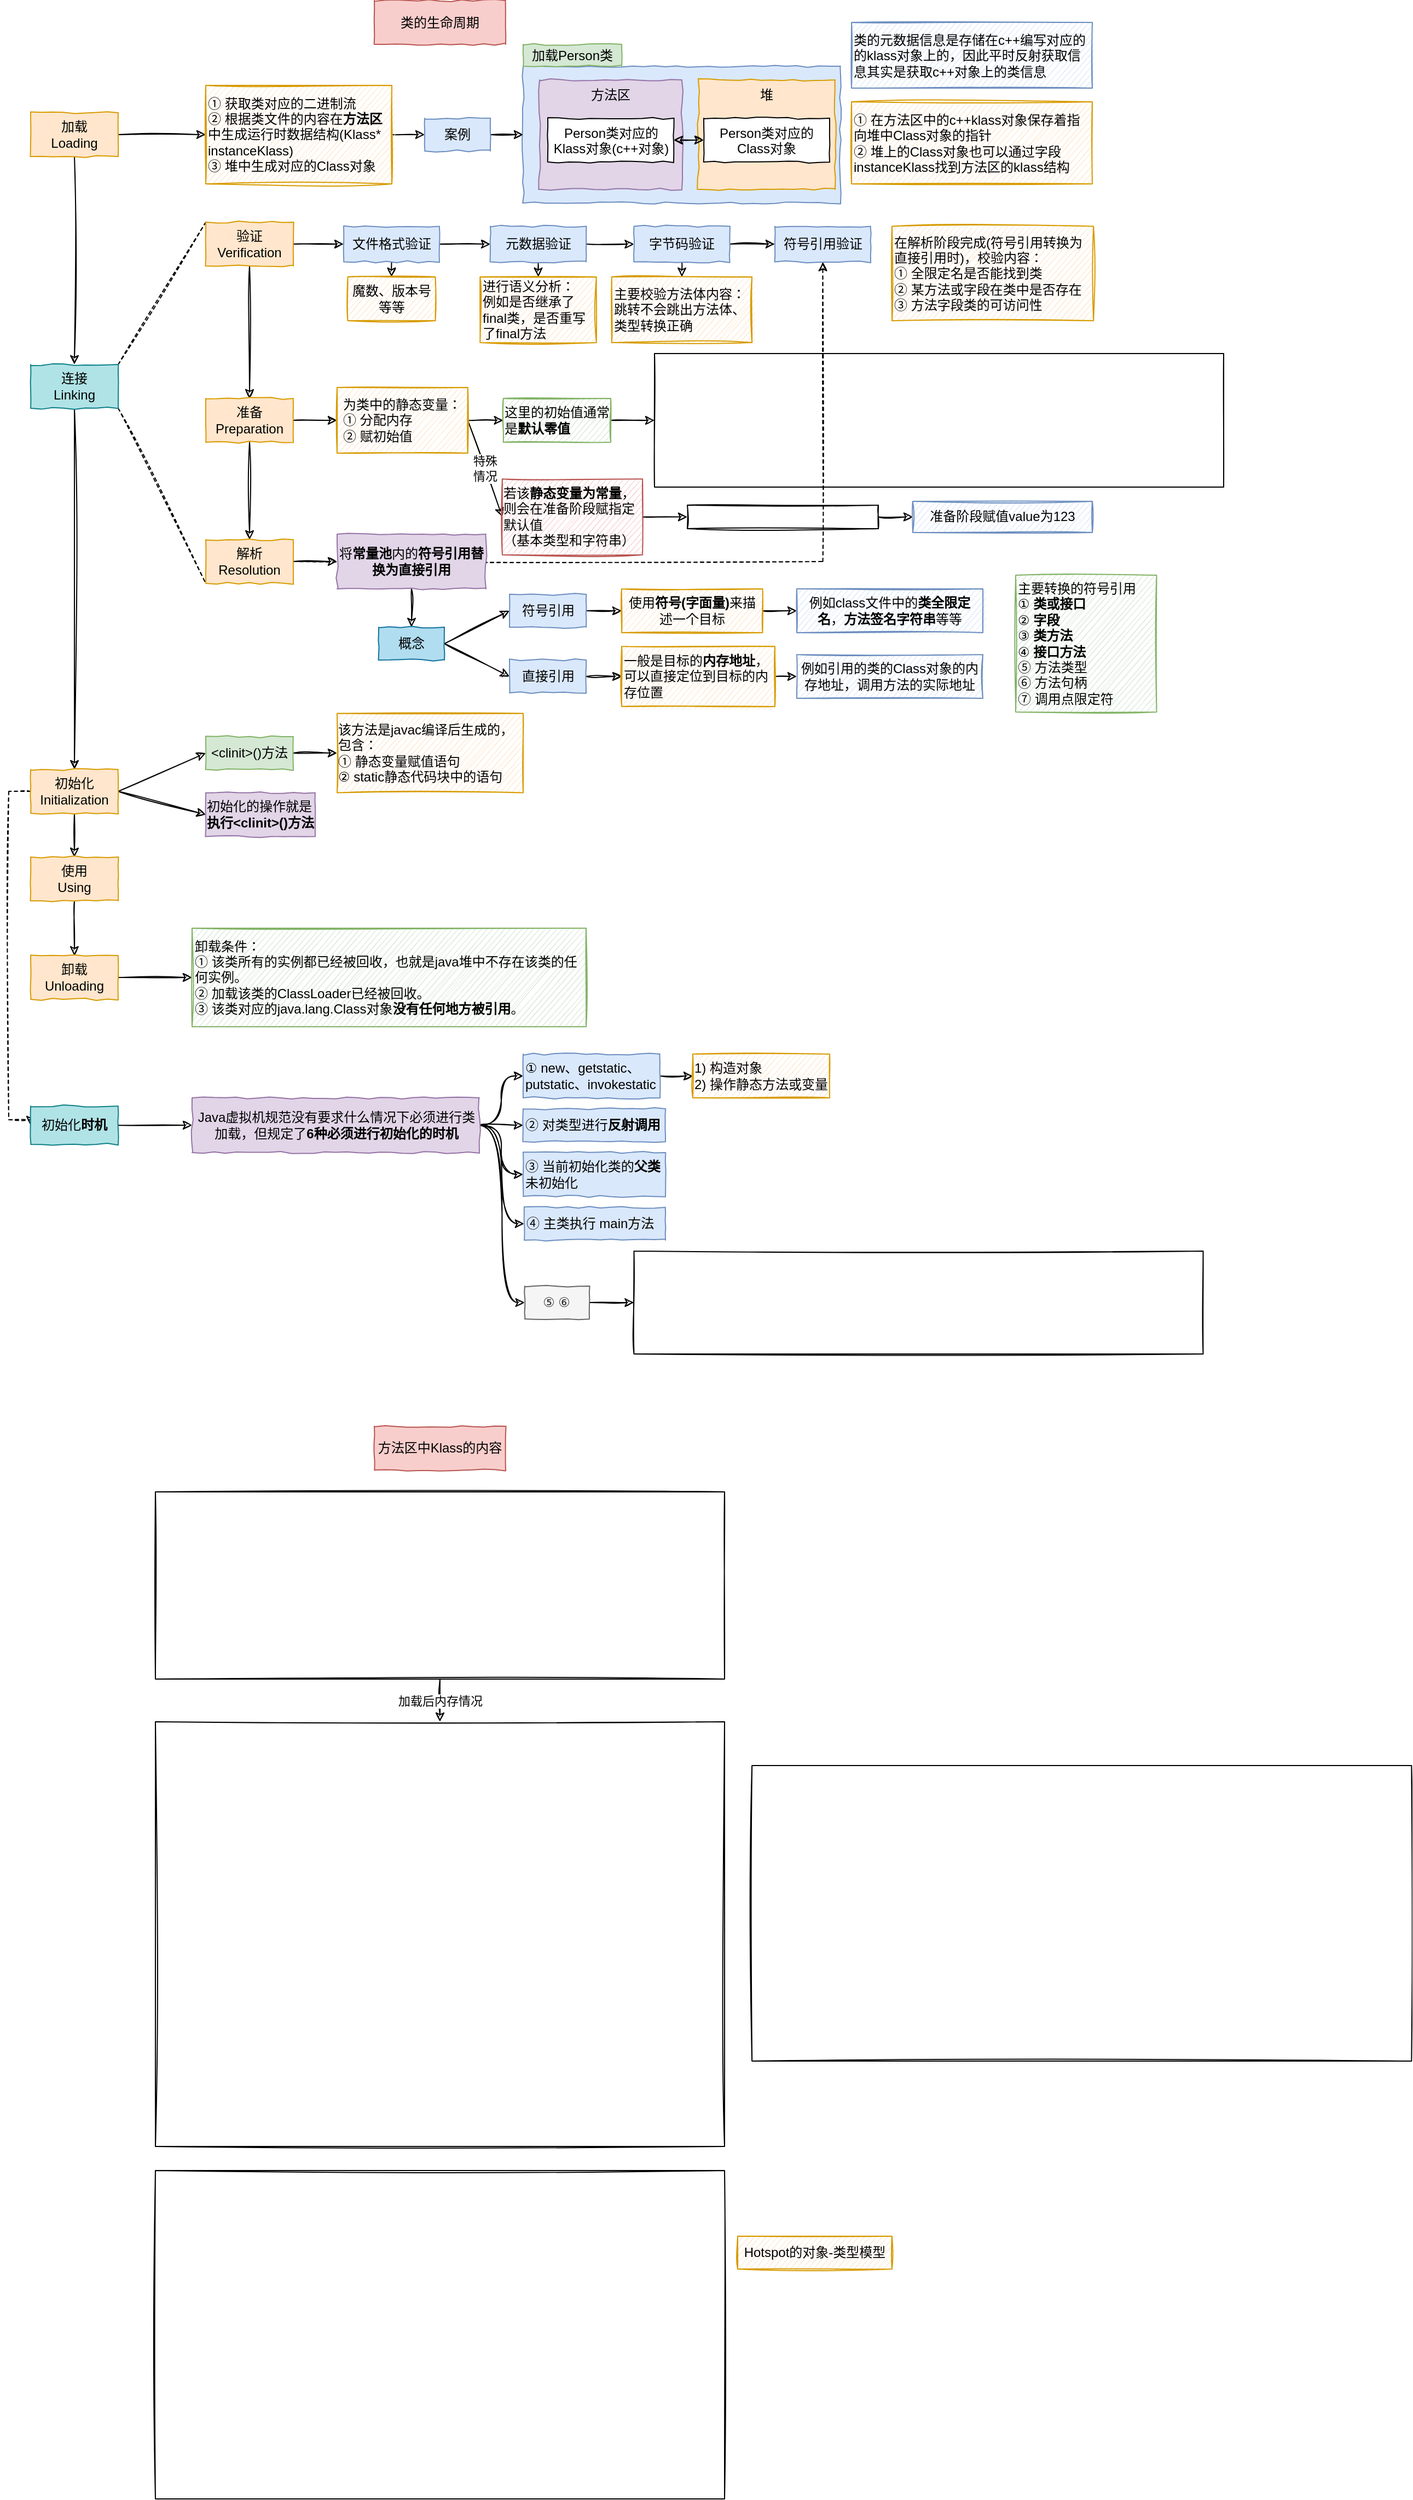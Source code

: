 <mxfile>
    <diagram id="hgsSg9nnZrVGJ6cD6uLR" name="第 1 页">
        <mxGraphModel dx="1161" dy="670" grid="1" gridSize="10" guides="1" tooltips="1" connect="1" arrows="1" fold="1" page="1" pageScale="1" pageWidth="827" pageHeight="1169" math="0" shadow="0">
            <root>
                <mxCell id="0"/>
                <mxCell id="1" parent="0"/>
                <mxCell id="2" value="类的生命周期" style="rounded=0;whiteSpace=wrap;html=1;fillColor=#f8cecc;strokeColor=#b85450;comic=1;" parent="1" vertex="1">
                    <mxGeometry x="354" y="17.5" width="120" height="40" as="geometry"/>
                </mxCell>
                <mxCell id="9" style="edgeStyle=none;html=1;exitX=0.5;exitY=1;exitDx=0;exitDy=0;entryX=0.5;entryY=0;entryDx=0;entryDy=0;sketch=1;" parent="1" source="3" target="4" edge="1">
                    <mxGeometry relative="1" as="geometry"/>
                </mxCell>
                <mxCell id="23" style="edgeStyle=none;sketch=1;html=1;exitX=1;exitY=0.5;exitDx=0;exitDy=0;entryX=0;entryY=0.5;entryDx=0;entryDy=0;endArrow=classic;endFill=1;" parent="1" source="3" target="22" edge="1">
                    <mxGeometry relative="1" as="geometry"/>
                </mxCell>
                <mxCell id="3" value="加载&lt;br&gt;Loading" style="rounded=0;whiteSpace=wrap;html=1;comic=1;fillColor=#ffe6cc;strokeColor=#d79b00;" parent="1" vertex="1">
                    <mxGeometry x="40" y="120" width="80" height="40" as="geometry"/>
                </mxCell>
                <mxCell id="10" style="edgeStyle=none;sketch=1;html=1;exitX=0.5;exitY=1;exitDx=0;exitDy=0;entryX=0.5;entryY=0;entryDx=0;entryDy=0;" parent="1" source="4" target="5" edge="1">
                    <mxGeometry relative="1" as="geometry"/>
                </mxCell>
                <mxCell id="19" style="edgeStyle=none;sketch=1;html=1;exitX=1;exitY=0;exitDx=0;exitDy=0;entryX=0;entryY=0;entryDx=0;entryDy=0;dashed=1;endArrow=none;endFill=0;" parent="1" source="4" target="13" edge="1">
                    <mxGeometry relative="1" as="geometry"/>
                </mxCell>
                <mxCell id="20" style="edgeStyle=none;sketch=1;html=1;exitX=1;exitY=1;exitDx=0;exitDy=0;entryX=0;entryY=1;entryDx=0;entryDy=0;dashed=1;endArrow=none;endFill=0;" parent="1" source="4" target="15" edge="1">
                    <mxGeometry relative="1" as="geometry"/>
                </mxCell>
                <mxCell id="4" value="连接&lt;br&gt;Linking" style="rounded=0;whiteSpace=wrap;html=1;comic=1;fillColor=#b0e3e6;strokeColor=#0e8088;" parent="1" vertex="1">
                    <mxGeometry x="40" y="350" width="80" height="40" as="geometry"/>
                </mxCell>
                <mxCell id="11" style="edgeStyle=none;sketch=1;html=1;exitX=0.5;exitY=1;exitDx=0;exitDy=0;entryX=0.5;entryY=0;entryDx=0;entryDy=0;" parent="1" source="5" target="6" edge="1">
                    <mxGeometry relative="1" as="geometry"/>
                </mxCell>
                <mxCell id="85" style="edgeStyle=none;rounded=0;sketch=1;html=1;exitX=1;exitY=0.5;exitDx=0;exitDy=0;entryX=0;entryY=0.5;entryDx=0;entryDy=0;startArrow=none;startFill=0;endArrow=classic;endFill=1;" parent="1" source="5" target="84" edge="1">
                    <mxGeometry relative="1" as="geometry"/>
                </mxCell>
                <mxCell id="89" style="edgeStyle=none;rounded=0;sketch=1;html=1;exitX=1;exitY=0.5;exitDx=0;exitDy=0;entryX=0;entryY=0.5;entryDx=0;entryDy=0;startArrow=none;startFill=0;endArrow=classic;endFill=1;" parent="1" source="5" target="88" edge="1">
                    <mxGeometry relative="1" as="geometry"/>
                </mxCell>
                <mxCell id="93" style="edgeStyle=orthogonalEdgeStyle;rounded=0;sketch=1;html=1;exitX=0;exitY=0.5;exitDx=0;exitDy=0;entryX=0;entryY=0.5;entryDx=0;entryDy=0;startArrow=none;startFill=0;endArrow=classic;endFill=1;dashed=1;" parent="1" source="5" target="92" edge="1">
                    <mxGeometry relative="1" as="geometry">
                        <Array as="points">
                            <mxPoint x="20" y="740"/>
                            <mxPoint x="20" y="1040"/>
                        </Array>
                    </mxGeometry>
                </mxCell>
                <mxCell id="5" value="初始化&lt;br&gt;Initialization" style="rounded=0;whiteSpace=wrap;html=1;comic=1;fillColor=#ffe6cc;strokeColor=#d79b00;" parent="1" vertex="1">
                    <mxGeometry x="40" y="720" width="80" height="40" as="geometry"/>
                </mxCell>
                <mxCell id="12" style="edgeStyle=none;sketch=1;html=1;exitX=0.5;exitY=1;exitDx=0;exitDy=0;entryX=0.5;entryY=0;entryDx=0;entryDy=0;" parent="1" source="6" target="8" edge="1">
                    <mxGeometry relative="1" as="geometry">
                        <mxPoint x="100" y="860" as="targetPoint"/>
                    </mxGeometry>
                </mxCell>
                <mxCell id="6" value="使用&lt;br&gt;Using" style="rounded=0;whiteSpace=wrap;html=1;comic=1;fillColor=#ffe6cc;strokeColor=#d79b00;" parent="1" vertex="1">
                    <mxGeometry x="40" y="800" width="80" height="40" as="geometry"/>
                </mxCell>
                <mxCell id="91" style="edgeStyle=none;rounded=0;sketch=1;html=1;exitX=1;exitY=0.5;exitDx=0;exitDy=0;entryX=0;entryY=0.5;entryDx=0;entryDy=0;startArrow=none;startFill=0;endArrow=classic;endFill=1;" parent="1" source="8" target="90" edge="1">
                    <mxGeometry relative="1" as="geometry"/>
                </mxCell>
                <mxCell id="8" value="卸载&lt;br&gt;Unloading" style="rounded=0;whiteSpace=wrap;html=1;comic=1;fillColor=#ffe6cc;strokeColor=#d79b00;" parent="1" vertex="1">
                    <mxGeometry x="40" y="890" width="80" height="40" as="geometry"/>
                </mxCell>
                <mxCell id="16" style="edgeStyle=none;sketch=1;html=1;exitX=0.5;exitY=1;exitDx=0;exitDy=0;entryX=0.5;entryY=0;entryDx=0;entryDy=0;" parent="1" source="13" target="14" edge="1">
                    <mxGeometry relative="1" as="geometry"/>
                </mxCell>
                <mxCell id="37" style="edgeStyle=none;sketch=1;html=1;exitX=1;exitY=0.5;exitDx=0;exitDy=0;entryX=0;entryY=0.5;entryDx=0;entryDy=0;startArrow=none;startFill=0;endArrow=classic;endFill=1;" parent="1" source="13" target="36" edge="1">
                    <mxGeometry relative="1" as="geometry"/>
                </mxCell>
                <mxCell id="13" value="验证&lt;br&gt;Verification" style="rounded=0;whiteSpace=wrap;html=1;comic=1;fillColor=#ffe6cc;strokeColor=#d79b00;" parent="1" vertex="1">
                    <mxGeometry x="200" y="220" width="80" height="40" as="geometry"/>
                </mxCell>
                <mxCell id="17" style="edgeStyle=none;sketch=1;html=1;exitX=0.5;exitY=1;exitDx=0;exitDy=0;entryX=0.5;entryY=0;entryDx=0;entryDy=0;" parent="1" source="14" target="15" edge="1">
                    <mxGeometry relative="1" as="geometry"/>
                </mxCell>
                <mxCell id="53" style="edgeStyle=orthogonalEdgeStyle;rounded=0;sketch=1;html=1;exitX=1;exitY=0.5;exitDx=0;exitDy=0;entryX=0;entryY=0.5;entryDx=0;entryDy=0;startArrow=none;startFill=0;endArrow=classic;endFill=1;" parent="1" source="14" target="52" edge="1">
                    <mxGeometry relative="1" as="geometry"/>
                </mxCell>
                <mxCell id="14" value="准备&lt;br&gt;Preparation" style="rounded=0;whiteSpace=wrap;html=1;comic=1;fillColor=#ffe6cc;strokeColor=#d79b00;" parent="1" vertex="1">
                    <mxGeometry x="200" y="381" width="80" height="40" as="geometry"/>
                </mxCell>
                <mxCell id="51" style="edgeStyle=orthogonalEdgeStyle;sketch=1;html=1;exitX=1;exitY=0.5;exitDx=0;exitDy=0;entryX=0.5;entryY=1;entryDx=0;entryDy=0;startArrow=none;startFill=0;endArrow=classic;endFill=1;rounded=0;dashed=1;" parent="1" source="15" target="42" edge="1">
                    <mxGeometry relative="1" as="geometry"/>
                </mxCell>
                <mxCell id="67" style="edgeStyle=none;rounded=0;sketch=1;html=1;exitX=1;exitY=0.5;exitDx=0;exitDy=0;entryX=0;entryY=0.5;entryDx=0;entryDy=0;startArrow=none;startFill=0;endArrow=classic;endFill=1;" parent="1" source="15" target="65" edge="1">
                    <mxGeometry relative="1" as="geometry"/>
                </mxCell>
                <mxCell id="15" value="解析&lt;br&gt;Resolution" style="rounded=0;whiteSpace=wrap;html=1;comic=1;fillColor=#ffe6cc;strokeColor=#d79b00;" parent="1" vertex="1">
                    <mxGeometry x="200" y="510" width="80" height="40" as="geometry"/>
                </mxCell>
                <mxCell id="26" style="edgeStyle=none;sketch=1;html=1;exitX=1;exitY=0.5;exitDx=0;exitDy=0;entryX=0;entryY=0.5;entryDx=0;entryDy=0;endArrow=classic;endFill=1;" parent="1" source="22" target="25" edge="1">
                    <mxGeometry relative="1" as="geometry"/>
                </mxCell>
                <mxCell id="22" value="① 获取类对应的二进制流&lt;br&gt;② 根据类文件的内容在&lt;b&gt;方法区&lt;/b&gt;中生成运行时数据结构(Klass* instanceKlass)&lt;br&gt;③ 堆中生成对应的Class对象" style="rounded=0;whiteSpace=wrap;html=1;comic=1;fillColor=#ffe6cc;strokeColor=#d79b00;sketch=1;align=left;" parent="1" vertex="1">
                    <mxGeometry x="200" y="95" width="170" height="90" as="geometry"/>
                </mxCell>
                <mxCell id="24" value="" style="rounded=0;whiteSpace=wrap;html=1;comic=1;fillColor=#dae8fc;strokeColor=#6c8ebf;" parent="1" vertex="1">
                    <mxGeometry x="490" y="77.5" width="290" height="125" as="geometry"/>
                </mxCell>
                <mxCell id="27" style="edgeStyle=none;sketch=1;html=1;exitX=1;exitY=0.5;exitDx=0;exitDy=0;entryX=0;entryY=0.5;entryDx=0;entryDy=0;endArrow=classic;endFill=1;" parent="1" source="25" target="24" edge="1">
                    <mxGeometry relative="1" as="geometry"/>
                </mxCell>
                <mxCell id="25" value="案例" style="rounded=0;whiteSpace=wrap;html=1;comic=1;fillColor=#dae8fc;strokeColor=#6c8ebf;" parent="1" vertex="1">
                    <mxGeometry x="400" y="125" width="60" height="30" as="geometry"/>
                </mxCell>
                <mxCell id="28" value="&lt;span&gt;加载Person类&lt;/span&gt;" style="rounded=0;whiteSpace=wrap;html=1;comic=1;fillColor=#d5e8d4;strokeColor=#82b366;" parent="1" vertex="1">
                    <mxGeometry x="490" y="57.5" width="90" height="20" as="geometry"/>
                </mxCell>
                <mxCell id="29" value="堆" style="rounded=0;whiteSpace=wrap;html=1;comic=1;fillColor=#ffe6cc;strokeColor=#d79b00;verticalAlign=top;align=center;" parent="1" vertex="1">
                    <mxGeometry x="650" y="90" width="125" height="100" as="geometry"/>
                </mxCell>
                <mxCell id="30" value="方法区" style="rounded=0;whiteSpace=wrap;html=1;comic=1;fillColor=#e1d5e7;strokeColor=#9673a6;verticalAlign=top;align=center;" parent="1" vertex="1">
                    <mxGeometry x="505" y="90" width="130" height="100" as="geometry"/>
                </mxCell>
                <mxCell id="33" style="edgeStyle=none;sketch=1;html=1;exitX=1;exitY=0.5;exitDx=0;exitDy=0;entryX=0;entryY=0.5;entryDx=0;entryDy=0;endArrow=classic;endFill=1;startArrow=classic;startFill=1;" parent="1" source="31" target="32" edge="1">
                    <mxGeometry relative="1" as="geometry"/>
                </mxCell>
                <mxCell id="31" value="Person类对应的Klass对象(c++对象)" style="rounded=0;whiteSpace=wrap;html=1;comic=1;verticalAlign=top;align=center;" parent="1" vertex="1">
                    <mxGeometry x="512.5" y="125" width="115" height="40" as="geometry"/>
                </mxCell>
                <mxCell id="32" value="Person类对应的Class对象" style="rounded=0;whiteSpace=wrap;html=1;comic=1;verticalAlign=top;align=center;" parent="1" vertex="1">
                    <mxGeometry x="655" y="125" width="115" height="40" as="geometry"/>
                </mxCell>
                <mxCell id="34" value="① 在方法区中的c++klass对象保存着指向堆中Class对象的指针&lt;br&gt;② 堆上的Class对象也可以通过字段instanceKlass找到方法区的klass结构" style="rounded=0;whiteSpace=wrap;html=1;comic=1;fillColor=#ffe6cc;strokeColor=#d79b00;sketch=1;align=left;" parent="1" vertex="1">
                    <mxGeometry x="790" y="110" width="220" height="75" as="geometry"/>
                </mxCell>
                <mxCell id="35" value="类的元数据信息是存储在c++编写对应的的klass对象上的，因此平时反射获取信息其实是获取c++对象上的类信息" style="rounded=0;whiteSpace=wrap;html=1;comic=1;fillColor=#dae8fc;strokeColor=#6c8ebf;sketch=1;align=left;" parent="1" vertex="1">
                    <mxGeometry x="790" y="37.5" width="220" height="60" as="geometry"/>
                </mxCell>
                <mxCell id="39" style="edgeStyle=none;sketch=1;html=1;exitX=1;exitY=0.5;exitDx=0;exitDy=0;entryX=0;entryY=0.5;entryDx=0;entryDy=0;startArrow=none;startFill=0;endArrow=classic;endFill=1;" parent="1" source="36" target="38" edge="1">
                    <mxGeometry relative="1" as="geometry"/>
                </mxCell>
                <mxCell id="45" style="edgeStyle=none;sketch=1;html=1;exitX=0.5;exitY=1;exitDx=0;exitDy=0;entryX=0.5;entryY=0;entryDx=0;entryDy=0;startArrow=none;startFill=0;endArrow=classic;endFill=1;" parent="1" source="36" target="44" edge="1">
                    <mxGeometry relative="1" as="geometry"/>
                </mxCell>
                <mxCell id="36" value="文件格式验证" style="rounded=0;whiteSpace=wrap;html=1;comic=1;sketch=0;align=center;fillColor=#dae8fc;strokeColor=#6c8ebf;" parent="1" vertex="1">
                    <mxGeometry x="326" y="223.75" width="87.5" height="32.5" as="geometry"/>
                </mxCell>
                <mxCell id="41" style="edgeStyle=none;sketch=1;html=1;exitX=1;exitY=0.5;exitDx=0;exitDy=0;entryX=0;entryY=0.5;entryDx=0;entryDy=0;startArrow=none;startFill=0;endArrow=classic;endFill=1;" parent="1" source="38" target="40" edge="1">
                    <mxGeometry relative="1" as="geometry"/>
                </mxCell>
                <mxCell id="47" style="edgeStyle=none;sketch=1;html=1;exitX=0.5;exitY=1;exitDx=0;exitDy=0;entryX=0.5;entryY=0;entryDx=0;entryDy=0;startArrow=none;startFill=0;endArrow=classic;endFill=1;" parent="1" source="38" target="46" edge="1">
                    <mxGeometry relative="1" as="geometry"/>
                </mxCell>
                <mxCell id="38" value="元数据验证" style="rounded=0;whiteSpace=wrap;html=1;comic=1;sketch=0;align=center;fillColor=#dae8fc;strokeColor=#6c8ebf;" parent="1" vertex="1">
                    <mxGeometry x="460" y="223.75" width="87.5" height="32.5" as="geometry"/>
                </mxCell>
                <mxCell id="43" style="edgeStyle=none;sketch=1;html=1;exitX=1;exitY=0.5;exitDx=0;exitDy=0;entryX=0;entryY=0.5;entryDx=0;entryDy=0;startArrow=none;startFill=0;endArrow=classic;endFill=1;" parent="1" source="40" target="42" edge="1">
                    <mxGeometry relative="1" as="geometry"/>
                </mxCell>
                <mxCell id="49" style="edgeStyle=none;sketch=1;html=1;exitX=0.5;exitY=1;exitDx=0;exitDy=0;entryX=0.5;entryY=0;entryDx=0;entryDy=0;startArrow=none;startFill=0;endArrow=classic;endFill=1;" parent="1" source="40" target="48" edge="1">
                    <mxGeometry relative="1" as="geometry"/>
                </mxCell>
                <mxCell id="40" value="字节码验证" style="rounded=0;whiteSpace=wrap;html=1;comic=1;sketch=0;align=center;fillColor=#dae8fc;strokeColor=#6c8ebf;" parent="1" vertex="1">
                    <mxGeometry x="591.25" y="223.75" width="87.5" height="32.5" as="geometry"/>
                </mxCell>
                <mxCell id="42" value="符号引用验证" style="rounded=0;whiteSpace=wrap;html=1;comic=1;sketch=0;align=center;fillColor=#dae8fc;strokeColor=#6c8ebf;" parent="1" vertex="1">
                    <mxGeometry x="720" y="223.75" width="87.5" height="32.5" as="geometry"/>
                </mxCell>
                <mxCell id="44" value="魔数、版本号等等" style="rounded=0;whiteSpace=wrap;html=1;comic=1;fillColor=#ffe6cc;strokeColor=#d79b00;sketch=1;" parent="1" vertex="1">
                    <mxGeometry x="329.75" y="270" width="80" height="40" as="geometry"/>
                </mxCell>
                <mxCell id="46" value="进行语义分析：&lt;br&gt;例如是否继承了final类，是否重写了final方法" style="rounded=0;whiteSpace=wrap;html=1;comic=1;fillColor=#ffe6cc;strokeColor=#d79b00;sketch=1;align=left;" parent="1" vertex="1">
                    <mxGeometry x="450.63" y="270" width="106.25" height="60" as="geometry"/>
                </mxCell>
                <mxCell id="48" value="主要校验方法体内容：&lt;br&gt;跳转不会跳出方法体、类型转换正确" style="rounded=0;whiteSpace=wrap;html=1;comic=1;fillColor=#ffe6cc;strokeColor=#d79b00;sketch=1;align=left;" parent="1" vertex="1">
                    <mxGeometry x="570.94" y="270" width="128.13" height="60" as="geometry"/>
                </mxCell>
                <mxCell id="50" value="在解析阶段完成(符号引用转换为直接引用时)，校验内容：&lt;br&gt;① 全限定名是否能找到类&lt;br&gt;② 某方法或字段在类中是否存在&lt;br&gt;③ 方法字段类的可访问性" style="rounded=0;whiteSpace=wrap;html=1;comic=1;fillColor=#ffe6cc;strokeColor=#d79b00;sketch=1;align=left;" parent="1" vertex="1">
                    <mxGeometry x="827" y="223.75" width="184.07" height="86.25" as="geometry"/>
                </mxCell>
                <mxCell id="55" style="edgeStyle=orthogonalEdgeStyle;rounded=0;sketch=1;html=1;exitX=1;exitY=0.5;exitDx=0;exitDy=0;entryX=0;entryY=0.5;entryDx=0;entryDy=0;startArrow=none;startFill=0;endArrow=classic;endFill=1;" parent="1" source="52" target="54" edge="1">
                    <mxGeometry relative="1" as="geometry"/>
                </mxCell>
                <mxCell id="59" value="特殊&lt;br&gt;情况" style="rounded=0;sketch=1;html=1;exitX=1;exitY=0.5;exitDx=0;exitDy=0;entryX=0;entryY=0.5;entryDx=0;entryDy=0;startArrow=none;startFill=0;endArrow=classic;endFill=1;" parent="1" source="52" target="58" edge="1">
                    <mxGeometry relative="1" as="geometry"/>
                </mxCell>
                <mxCell id="52" value="&lt;div style=&quot;text-align: left&quot;&gt;&lt;span&gt;为类中的静态变量：&lt;/span&gt;&lt;/div&gt;&lt;div style=&quot;text-align: left&quot;&gt;&lt;span&gt;① 分配内存&lt;/span&gt;&lt;/div&gt;&lt;div style=&quot;text-align: left&quot;&gt;&lt;span&gt;② 赋初始值&lt;/span&gt;&lt;/div&gt;" style="rounded=0;whiteSpace=wrap;html=1;comic=1;fillColor=#ffe6cc;strokeColor=#d79b00;sketch=1;" parent="1" vertex="1">
                    <mxGeometry x="320" y="371" width="119.37" height="60" as="geometry"/>
                </mxCell>
                <mxCell id="57" style="edgeStyle=orthogonalEdgeStyle;rounded=0;sketch=1;html=1;exitX=1;exitY=0.5;exitDx=0;exitDy=0;entryX=0;entryY=0.5;entryDx=0;entryDy=0;startArrow=none;startFill=0;endArrow=classic;endFill=1;" parent="1" source="54" target="56" edge="1">
                    <mxGeometry relative="1" as="geometry"/>
                </mxCell>
                <mxCell id="54" value="&lt;div style=&quot;text-align: left&quot;&gt;这里的初始值通常是&lt;b&gt;默认零值&lt;/b&gt;&lt;/div&gt;" style="rounded=0;whiteSpace=wrap;html=1;comic=1;fillColor=#d5e8d4;strokeColor=#82b366;sketch=1;" parent="1" vertex="1">
                    <mxGeometry x="471.88" y="381" width="98.12" height="40" as="geometry"/>
                </mxCell>
                <mxCell id="56" value="" style="shape=image;imageAspect=0;aspect=fixed;verticalLabelPosition=bottom;verticalAlign=top;comic=1;sketch=1;image=https://codereaper-image-bed.oss-cn-shenzhen.aliyuncs.com/img/image-20220821221722133.png;imageBorder=default;" parent="1" vertex="1">
                    <mxGeometry x="610" y="340" width="520" height="122" as="geometry"/>
                </mxCell>
                <mxCell id="61" style="edgeStyle=none;rounded=0;sketch=1;html=1;exitX=1;exitY=0.5;exitDx=0;exitDy=0;entryX=0;entryY=0.5;entryDx=0;entryDy=0;startArrow=none;startFill=0;endArrow=classic;endFill=1;" parent="1" source="58" target="60" edge="1">
                    <mxGeometry relative="1" as="geometry"/>
                </mxCell>
                <mxCell id="58" value="&lt;div style=&quot;text-align: left&quot;&gt;若该&lt;b&gt;静态变量为常量&lt;/b&gt;，则会在准备阶段赋指定默认值&lt;/div&gt;&lt;div style=&quot;text-align: left&quot;&gt;（基本类型和字符串）&lt;/div&gt;" style="rounded=0;whiteSpace=wrap;html=1;comic=1;fillColor=#f8cecc;strokeColor=#b85450;sketch=1;" parent="1" vertex="1">
                    <mxGeometry x="470.94" y="454.63" width="128.12" height="69.26" as="geometry"/>
                </mxCell>
                <mxCell id="64" style="edgeStyle=none;rounded=0;sketch=1;html=1;exitX=1;exitY=0.5;exitDx=0;exitDy=0;entryX=0;entryY=0.5;entryDx=0;entryDy=0;startArrow=none;startFill=0;endArrow=classic;endFill=1;" parent="1" source="60" target="63" edge="1">
                    <mxGeometry relative="1" as="geometry"/>
                </mxCell>
                <mxCell id="60" value="" style="shape=image;imageAspect=0;aspect=fixed;verticalLabelPosition=bottom;verticalAlign=top;comic=1;sketch=1;image=https://codereaper-image-bed.oss-cn-shenzhen.aliyuncs.com/img/image-20220821221933567.png;imageBorder=default;" parent="1" vertex="1">
                    <mxGeometry x="640" y="478.5" width="174.5" height="21.51" as="geometry"/>
                </mxCell>
                <mxCell id="63" value="&lt;div style=&quot;text-align: left&quot;&gt;准备阶段赋值value为123&lt;/div&gt;" style="rounded=0;whiteSpace=wrap;html=1;comic=1;fillColor=#dae8fc;strokeColor=#6c8ebf;sketch=1;" parent="1" vertex="1">
                    <mxGeometry x="845.94" y="475.01" width="164.06" height="28.5" as="geometry"/>
                </mxCell>
                <mxCell id="69" style="edgeStyle=none;rounded=0;sketch=1;html=1;exitX=0.5;exitY=1;exitDx=0;exitDy=0;entryX=0.5;entryY=0;entryDx=0;entryDy=0;startArrow=none;startFill=0;endArrow=classic;endFill=1;" parent="1" source="65" target="68" edge="1">
                    <mxGeometry relative="1" as="geometry"/>
                </mxCell>
                <mxCell id="65" value="将&lt;b&gt;常量池&lt;/b&gt;内的&lt;b&gt;符号引用替换为直接引用&lt;/b&gt;" style="rounded=0;whiteSpace=wrap;html=1;comic=1;fillColor=#e1d5e7;strokeColor=#9673a6;" parent="1" vertex="1">
                    <mxGeometry x="320" y="505" width="136" height="50" as="geometry"/>
                </mxCell>
                <mxCell id="71" style="edgeStyle=none;rounded=0;sketch=1;html=1;exitX=1;exitY=0.5;exitDx=0;exitDy=0;entryX=0;entryY=0.5;entryDx=0;entryDy=0;startArrow=none;startFill=0;endArrow=classic;endFill=1;" parent="1" source="68" target="70" edge="1">
                    <mxGeometry relative="1" as="geometry"/>
                </mxCell>
                <mxCell id="74" style="edgeStyle=none;rounded=0;sketch=1;html=1;exitX=1;exitY=0.5;exitDx=0;exitDy=0;entryX=0;entryY=0.5;entryDx=0;entryDy=0;startArrow=none;startFill=0;endArrow=classic;endFill=1;" parent="1" source="68" target="73" edge="1">
                    <mxGeometry relative="1" as="geometry"/>
                </mxCell>
                <mxCell id="68" value="概念" style="rounded=0;whiteSpace=wrap;html=1;comic=1;fillColor=#b1ddf0;strokeColor=#10739e;" parent="1" vertex="1">
                    <mxGeometry x="358" y="590" width="60" height="30" as="geometry"/>
                </mxCell>
                <mxCell id="76" style="edgeStyle=none;rounded=0;sketch=1;html=1;exitX=1;exitY=0.5;exitDx=0;exitDy=0;entryX=0;entryY=0.5;entryDx=0;entryDy=0;startArrow=none;startFill=0;endArrow=classic;endFill=1;" parent="1" source="70" target="75" edge="1">
                    <mxGeometry relative="1" as="geometry"/>
                </mxCell>
                <mxCell id="70" value="符号引用" style="rounded=0;whiteSpace=wrap;html=1;comic=1;fillColor=#dae8fc;strokeColor=#6c8ebf;" parent="1" vertex="1">
                    <mxGeometry x="477.5" y="560" width="70" height="30" as="geometry"/>
                </mxCell>
                <mxCell id="80" style="edgeStyle=none;rounded=0;sketch=1;html=1;exitX=1;exitY=0.5;exitDx=0;exitDy=0;entryX=0;entryY=0.5;entryDx=0;entryDy=0;startArrow=none;startFill=0;endArrow=classic;endFill=1;" parent="1" source="73" target="79" edge="1">
                    <mxGeometry relative="1" as="geometry"/>
                </mxCell>
                <mxCell id="73" value="直接引用" style="rounded=0;whiteSpace=wrap;html=1;comic=1;fillColor=#dae8fc;strokeColor=#6c8ebf;" parent="1" vertex="1">
                    <mxGeometry x="477.5" y="620" width="70" height="30" as="geometry"/>
                </mxCell>
                <mxCell id="78" style="edgeStyle=none;rounded=0;sketch=1;html=1;exitX=1;exitY=0.5;exitDx=0;exitDy=0;entryX=0;entryY=0.5;entryDx=0;entryDy=0;startArrow=none;startFill=0;endArrow=classic;endFill=1;" parent="1" source="75" target="77" edge="1">
                    <mxGeometry relative="1" as="geometry"/>
                </mxCell>
                <mxCell id="75" value="使用&lt;b&gt;符号(字面量)&lt;/b&gt;来描述一个目标" style="rounded=0;whiteSpace=wrap;html=1;comic=1;fillColor=#ffe6cc;strokeColor=#d79b00;sketch=1;" parent="1" vertex="1">
                    <mxGeometry x="580" y="555" width="128.75" height="40" as="geometry"/>
                </mxCell>
                <mxCell id="77" value="例如class文件中的&lt;b&gt;类全限定名&lt;/b&gt;，&lt;b&gt;方法签名字符串&lt;/b&gt;等等" style="rounded=0;whiteSpace=wrap;html=1;comic=1;fillColor=#dae8fc;strokeColor=#6c8ebf;sketch=1;" parent="1" vertex="1">
                    <mxGeometry x="740" y="555" width="170" height="40" as="geometry"/>
                </mxCell>
                <mxCell id="82" style="edgeStyle=none;rounded=0;sketch=1;html=1;exitX=1;exitY=0.5;exitDx=0;exitDy=0;entryX=0;entryY=0.5;entryDx=0;entryDy=0;startArrow=none;startFill=0;endArrow=classic;endFill=1;" parent="1" source="79" target="81" edge="1">
                    <mxGeometry relative="1" as="geometry"/>
                </mxCell>
                <mxCell id="79" value="一般是目标的&lt;b&gt;内存地址&lt;/b&gt;，可以直接定位到目标的内存位置" style="rounded=0;whiteSpace=wrap;html=1;comic=1;fillColor=#ffe6cc;strokeColor=#d79b00;sketch=1;align=left;" parent="1" vertex="1">
                    <mxGeometry x="580" y="607.5" width="140" height="55" as="geometry"/>
                </mxCell>
                <mxCell id="81" value="例如引用的类的Class对象的内存地址，调用方法的实际地址" style="rounded=0;whiteSpace=wrap;html=1;comic=1;fillColor=#dae8fc;strokeColor=#6c8ebf;sketch=1;" parent="1" vertex="1">
                    <mxGeometry x="740" y="615" width="170" height="40" as="geometry"/>
                </mxCell>
                <mxCell id="83" value="主要转换的符号引用&lt;br&gt;①&amp;nbsp;&lt;b&gt;类或接口&lt;/b&gt;&lt;br&gt;② &lt;b&gt;字段&lt;/b&gt;&lt;br&gt;③ &lt;b&gt;类方法&lt;/b&gt;&lt;br&gt;④ &lt;b&gt;接口方法&lt;/b&gt;&lt;br&gt;⑤ 方法类型&lt;br&gt;⑥ 方法句柄&lt;br&gt;⑦ 调用点限定符" style="rounded=0;whiteSpace=wrap;html=1;comic=1;fillColor=#d5e8d4;strokeColor=#82b366;sketch=1;align=left;" parent="1" vertex="1">
                    <mxGeometry x="940" y="542.5" width="128.75" height="125" as="geometry"/>
                </mxCell>
                <mxCell id="87" style="edgeStyle=none;rounded=0;sketch=1;html=1;exitX=1;exitY=0.5;exitDx=0;exitDy=0;entryX=0;entryY=0.5;entryDx=0;entryDy=0;startArrow=none;startFill=0;endArrow=classic;endFill=1;" parent="1" source="84" target="86" edge="1">
                    <mxGeometry relative="1" as="geometry"/>
                </mxCell>
                <mxCell id="84" value="&amp;lt;clinit&amp;gt;()方法" style="rounded=0;whiteSpace=wrap;html=1;comic=1;fillColor=#d5e8d4;strokeColor=#82b366;" parent="1" vertex="1">
                    <mxGeometry x="200" y="690" width="80" height="30" as="geometry"/>
                </mxCell>
                <mxCell id="86" value="&lt;div style=&quot;text-align: left&quot;&gt;&lt;span&gt;该方法是javac编译后生成的，包含：&lt;/span&gt;&lt;/div&gt;&lt;div style=&quot;text-align: left&quot;&gt;&lt;span&gt;① 静态变量赋值语句&lt;/span&gt;&lt;/div&gt;&lt;div style=&quot;text-align: left&quot;&gt;&lt;span&gt;② static静态代码块中的语句&lt;/span&gt;&lt;/div&gt;" style="rounded=0;whiteSpace=wrap;html=1;comic=1;fillColor=#ffe6cc;strokeColor=#d79b00;sketch=1;" parent="1" vertex="1">
                    <mxGeometry x="320" y="668.75" width="170" height="72.5" as="geometry"/>
                </mxCell>
                <mxCell id="88" value="&lt;div style=&quot;text-align: left&quot;&gt;初始化的操作就是&lt;b&gt;执行&amp;lt;clinit&amp;gt;()方法&lt;/b&gt;&lt;/div&gt;" style="rounded=0;whiteSpace=wrap;html=1;comic=1;fillColor=#e1d5e7;strokeColor=#9673a6;sketch=0;" parent="1" vertex="1">
                    <mxGeometry x="200" y="741.25" width="100" height="40" as="geometry"/>
                </mxCell>
                <mxCell id="90" value="卸载条件：&lt;br&gt;&lt;div&gt;① 该类所有的实例都已经被回收，也就是java堆中不存在该类的任何实例。&lt;/div&gt;&lt;div&gt;② 加载该类的ClassLoader已经被回收。&lt;/div&gt;&lt;div&gt;③ 该类对应的java.lang.Class对象&lt;b&gt;没有任何地方被引用&lt;/b&gt;。&lt;/div&gt;" style="rounded=0;whiteSpace=wrap;html=1;comic=1;fillColor=#d5e8d4;strokeColor=#82b366;align=left;sketch=1;" parent="1" vertex="1">
                    <mxGeometry x="187.5" y="865" width="360" height="90" as="geometry"/>
                </mxCell>
                <mxCell id="95" style="rounded=0;sketch=1;html=1;exitX=1;exitY=0.5;exitDx=0;exitDy=0;entryX=0;entryY=0.5;entryDx=0;entryDy=0;startArrow=none;startFill=0;endArrow=classic;endFill=1;" parent="1" source="92" target="94" edge="1">
                    <mxGeometry relative="1" as="geometry"/>
                </mxCell>
                <mxCell id="92" value="初始化&lt;b&gt;时机&lt;/b&gt;" style="rounded=0;whiteSpace=wrap;html=1;comic=1;fillColor=#b0e3e6;strokeColor=#0e8088;" parent="1" vertex="1">
                    <mxGeometry x="40" y="1027.5" width="80" height="35" as="geometry"/>
                </mxCell>
                <mxCell id="98" style="edgeStyle=orthogonalEdgeStyle;sketch=1;html=1;exitX=1;exitY=0.5;exitDx=0;exitDy=0;entryX=0;entryY=0.5;entryDx=0;entryDy=0;startArrow=none;startFill=0;endArrow=classic;endFill=1;curved=1;" parent="1" source="94" target="97" edge="1">
                    <mxGeometry relative="1" as="geometry"/>
                </mxCell>
                <mxCell id="102" style="edgeStyle=orthogonalEdgeStyle;sketch=1;html=1;exitX=1;exitY=0.5;exitDx=0;exitDy=0;entryX=0;entryY=0.5;entryDx=0;entryDy=0;startArrow=none;startFill=0;endArrow=classic;endFill=1;curved=1;" parent="1" source="94" target="101" edge="1">
                    <mxGeometry relative="1" as="geometry"/>
                </mxCell>
                <mxCell id="105" style="edgeStyle=orthogonalEdgeStyle;sketch=1;html=1;exitX=1;exitY=0.5;exitDx=0;exitDy=0;entryX=0;entryY=0.5;entryDx=0;entryDy=0;startArrow=none;startFill=0;endArrow=classic;endFill=1;curved=1;" parent="1" source="94" target="103" edge="1">
                    <mxGeometry relative="1" as="geometry"/>
                </mxCell>
                <mxCell id="106" style="edgeStyle=orthogonalEdgeStyle;sketch=1;html=1;exitX=1;exitY=0.5;exitDx=0;exitDy=0;entryX=0;entryY=0.5;entryDx=0;entryDy=0;startArrow=none;startFill=0;endArrow=classic;endFill=1;curved=1;" parent="1" source="94" target="104" edge="1">
                    <mxGeometry relative="1" as="geometry"/>
                </mxCell>
                <mxCell id="108" style="edgeStyle=orthogonalEdgeStyle;sketch=1;html=1;exitX=1;exitY=0.5;exitDx=0;exitDy=0;entryX=0;entryY=0.5;entryDx=0;entryDy=0;startArrow=none;startFill=0;endArrow=classic;endFill=1;curved=1;" parent="1" source="94" target="107" edge="1">
                    <mxGeometry relative="1" as="geometry"/>
                </mxCell>
                <mxCell id="94" value="Java虚拟机规范没有要求什么情况下必须进行类加载，但规定了&lt;b&gt;6种必须进行初始化的时机&lt;/b&gt;" style="rounded=0;whiteSpace=wrap;html=1;comic=1;fillColor=#e1d5e7;strokeColor=#9673a6;" parent="1" vertex="1">
                    <mxGeometry x="187.5" y="1020" width="262.5" height="50" as="geometry"/>
                </mxCell>
                <mxCell id="100" style="edgeStyle=none;rounded=0;sketch=1;html=1;exitX=1;exitY=0.5;exitDx=0;exitDy=0;entryX=0;entryY=0.5;entryDx=0;entryDy=0;startArrow=none;startFill=0;endArrow=classic;endFill=1;" parent="1" source="97" target="99" edge="1">
                    <mxGeometry relative="1" as="geometry"/>
                </mxCell>
                <mxCell id="97" value="① new、getstatic、putstatic、invokestatic" style="rounded=0;whiteSpace=wrap;html=1;comic=1;fillColor=#dae8fc;strokeColor=#6c8ebf;align=left;" parent="1" vertex="1">
                    <mxGeometry x="490" y="980" width="125" height="40" as="geometry"/>
                </mxCell>
                <mxCell id="99" value="&lt;div style=&quot;text-align: left&quot;&gt;&lt;span&gt;1) 构造对象&lt;/span&gt;&lt;/div&gt;&lt;div style=&quot;text-align: left&quot;&gt;&lt;span&gt;2) 操作静态方法或变量&lt;/span&gt;&lt;/div&gt;" style="rounded=0;whiteSpace=wrap;html=1;comic=1;fillColor=#ffe6cc;strokeColor=#d79b00;sketch=1;" parent="1" vertex="1">
                    <mxGeometry x="645" y="980" width="125" height="40" as="geometry"/>
                </mxCell>
                <mxCell id="101" value="② 对类型进行&lt;b&gt;反射调用&lt;/b&gt;" style="rounded=0;whiteSpace=wrap;html=1;comic=1;fillColor=#dae8fc;strokeColor=#6c8ebf;align=left;" parent="1" vertex="1">
                    <mxGeometry x="490" y="1030" width="130" height="30" as="geometry"/>
                </mxCell>
                <mxCell id="103" value="③ 当前初始化类的&lt;b&gt;父类&lt;/b&gt;未初始化" style="rounded=0;whiteSpace=wrap;html=1;comic=1;fillColor=#dae8fc;strokeColor=#6c8ebf;align=left;" parent="1" vertex="1">
                    <mxGeometry x="490" y="1070" width="130" height="40" as="geometry"/>
                </mxCell>
                <mxCell id="104" value="④ 主类执行 main方法" style="rounded=0;whiteSpace=wrap;html=1;comic=1;fillColor=#dae8fc;strokeColor=#6c8ebf;align=left;" parent="1" vertex="1">
                    <mxGeometry x="490.94" y="1120" width="129.06" height="30" as="geometry"/>
                </mxCell>
                <mxCell id="112" style="sketch=1;html=1;exitX=1;exitY=0.5;exitDx=0;exitDy=0;entryX=0;entryY=0.5;entryDx=0;entryDy=0;startArrow=none;startFill=0;endArrow=classic;endFill=1;" parent="1" source="107" target="109" edge="1">
                    <mxGeometry relative="1" as="geometry"/>
                </mxCell>
                <mxCell id="107" value="⑤ ⑥" style="rounded=0;whiteSpace=wrap;html=1;comic=1;fillColor=#f5f5f5;strokeColor=#666666;align=center;fontColor=#333333;" parent="1" vertex="1">
                    <mxGeometry x="491.41" y="1192" width="59.06" height="30" as="geometry"/>
                </mxCell>
                <mxCell id="109" value="" style="shape=image;imageAspect=0;aspect=fixed;verticalLabelPosition=bottom;verticalAlign=top;comic=1;sketch=1;image=https://codereaper-image-bed.oss-cn-shenzhen.aliyuncs.com/img/image-20220821225136570.png;imageBorder=default;" parent="1" vertex="1">
                    <mxGeometry x="591.25" y="1160" width="520" height="94" as="geometry"/>
                </mxCell>
                <mxCell id="113" value="方法区中Klass的内容" style="rounded=0;whiteSpace=wrap;html=1;fillColor=#f8cecc;strokeColor=#b85450;comic=1;" parent="1" vertex="1">
                    <mxGeometry x="354" y="1320" width="120" height="40" as="geometry"/>
                </mxCell>
                <mxCell id="116" value="加载后内存情况" style="edgeStyle=none;html=1;exitX=0.5;exitY=1;exitDx=0;exitDy=0;sketch=1;entryX=0.5;entryY=0;entryDx=0;entryDy=0;" parent="1" source="114" target="118" edge="1">
                    <mxGeometry relative="1" as="geometry">
                        <mxPoint x="414" y="1590" as="targetPoint"/>
                    </mxGeometry>
                </mxCell>
                <mxCell id="114" value="" style="shape=image;imageAspect=0;aspect=fixed;verticalLabelPosition=bottom;verticalAlign=top;image=https://codereaper-image-bed.oss-cn-shenzhen.aliyuncs.com/img/image-20220826061853314.png;imageBorder=default;sketch=1;" parent="1" vertex="1">
                    <mxGeometry x="154" y="1380" width="520" height="171" as="geometry"/>
                </mxCell>
                <mxCell id="118" value="" style="shape=image;imageAspect=0;aspect=fixed;verticalLabelPosition=bottom;verticalAlign=top;sketch=1;image=https://codereaper-image-bed.oss-cn-shenzhen.aliyuncs.com/img/202112220847557.png;imageBorder=default;" vertex="1" parent="1">
                    <mxGeometry x="154" y="1590" width="520" height="388" as="geometry"/>
                </mxCell>
                <mxCell id="119" value="" style="shape=image;imageAspect=0;aspect=fixed;verticalLabelPosition=bottom;verticalAlign=top;image=https://codereaper-image-bed.oss-cn-shenzhen.aliyuncs.com/img/image-20220826135416643.png;imageBorder=default;sketch=1;" vertex="1" parent="1">
                    <mxGeometry x="699.07" y="1630" width="602.58" height="270" as="geometry"/>
                </mxCell>
                <mxCell id="120" value="" style="shape=image;imageAspect=0;aspect=fixed;verticalLabelPosition=bottom;verticalAlign=top;sketch=1;image=https://codereaper-image-bed.oss-cn-shenzhen.aliyuncs.com/img/image-20220826140101690.png;imageBorder=default;" vertex="1" parent="1">
                    <mxGeometry x="154" y="2000" width="520" height="300" as="geometry"/>
                </mxCell>
                <mxCell id="121" value="&lt;div style=&quot;text-align: left&quot;&gt;Hotspot的对象-类型模型&lt;/div&gt;" style="rounded=0;whiteSpace=wrap;html=1;comic=1;fillColor=#ffe6cc;strokeColor=#d79b00;sketch=1;" vertex="1" parent="1">
                    <mxGeometry x="686" y="2060" width="140.93" height="30" as="geometry"/>
                </mxCell>
            </root>
        </mxGraphModel>
    </diagram>
</mxfile>